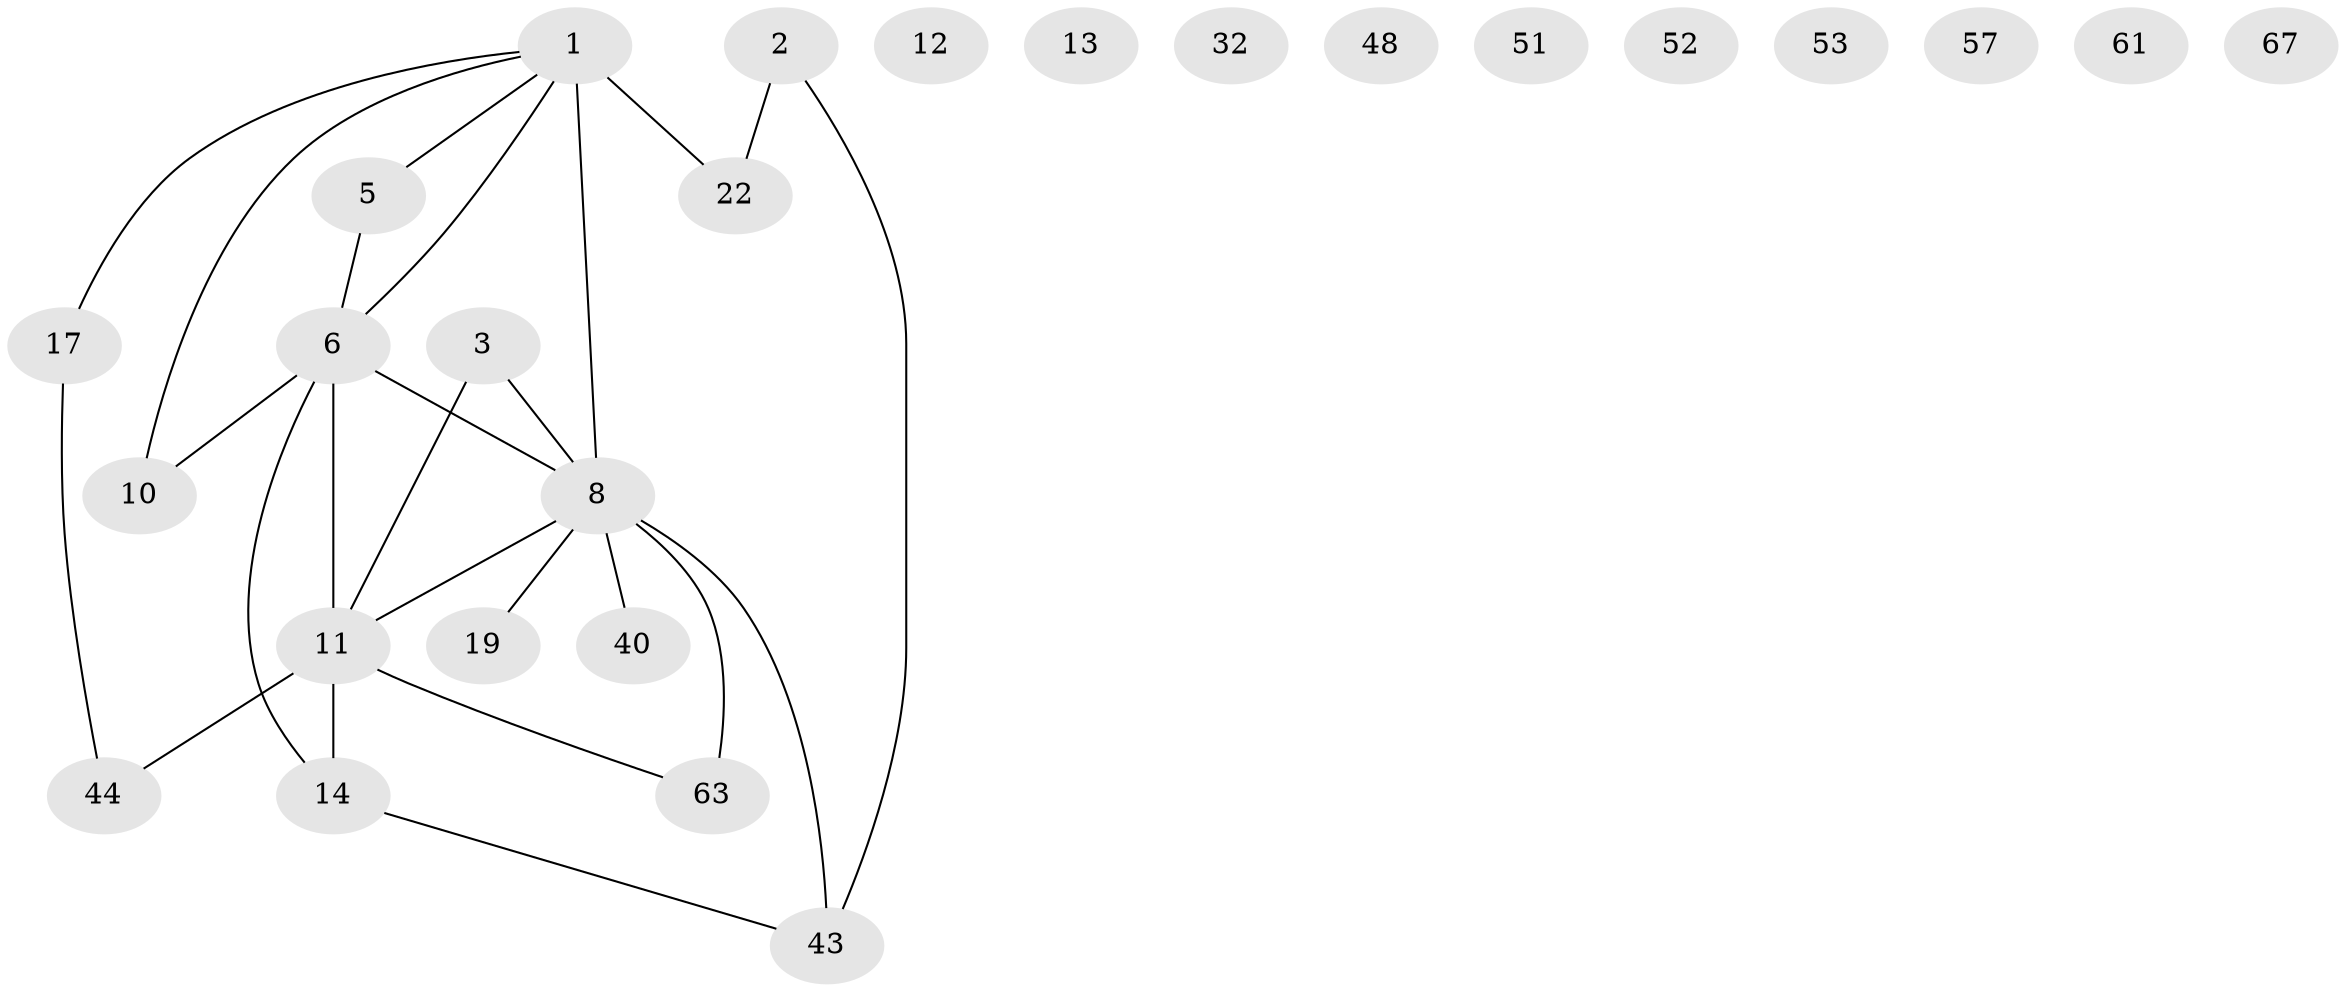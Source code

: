 // original degree distribution, {5: 0.1044776119402985, 1: 0.16417910447761194, 4: 0.1044776119402985, 3: 0.19402985074626866, 2: 0.2537313432835821, 7: 0.014925373134328358, 0: 0.14925373134328357, 6: 0.014925373134328358}
// Generated by graph-tools (version 1.1) at 2025/16/03/04/25 18:16:45]
// undirected, 26 vertices, 25 edges
graph export_dot {
graph [start="1"]
  node [color=gray90,style=filled];
  1 [super="+21+56+58+4"];
  2 [super="+9"];
  3 [super="+25"];
  5 [super="+41+39"];
  6 [super="+30+7"];
  8 [super="+18+20"];
  10;
  11 [super="+50+15+26"];
  12;
  13;
  14;
  17 [super="+33"];
  19 [super="+23"];
  22 [super="+49"];
  32;
  40;
  43 [super="+66+54"];
  44 [super="+46"];
  48;
  51;
  52;
  53;
  57;
  61;
  63 [super="+64"];
  67;
  1 -- 8 [weight=3];
  1 -- 17;
  1 -- 22;
  1 -- 10;
  1 -- 5;
  1 -- 6;
  2 -- 43;
  2 -- 22;
  3 -- 11 [weight=2];
  3 -- 8;
  5 -- 6;
  6 -- 14;
  6 -- 8 [weight=3];
  6 -- 10;
  6 -- 11 [weight=4];
  8 -- 43 [weight=2];
  8 -- 11 [weight=2];
  8 -- 19;
  8 -- 40;
  8 -- 63 [weight=2];
  11 -- 44;
  11 -- 14;
  11 -- 63;
  14 -- 43;
  17 -- 44;
}
